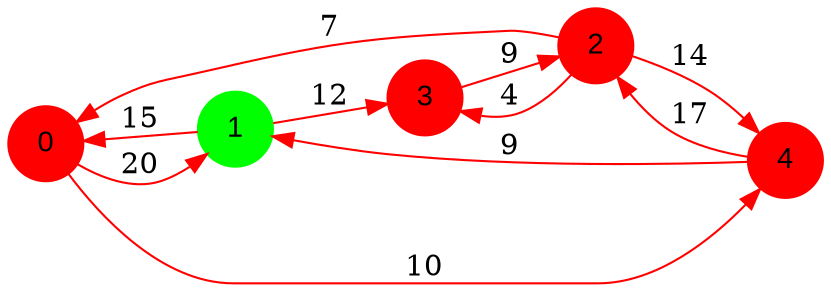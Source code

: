 digraph graphe {
rankdir = LR;
edge [color=red];
0 [fontname="Arial", shape = circle, color=red, style=filled];
1 [fontname="Arial", shape = circle, color=green, style=filled];
2 [fontname="Arial", shape = circle, color=red, style=filled];
3 [fontname="Arial", shape = circle, color=red, style=filled];
4 [fontname="Arial", shape = circle, color=red, style=filled];
	0 -> 1 [label = "20"];
	0 -> 4 [label = "10"];
	1 -> 0 [label = "15"];
	1 -> 3 [label = "12"];
	2 -> 0 [label = "7"];
	2 -> 3 [label = "4"];
	2 -> 4 [label = "14"];
	3 -> 2 [label = "9"];
	4 -> 1 [label = "9"];
	4 -> 2 [label = "17"];
}